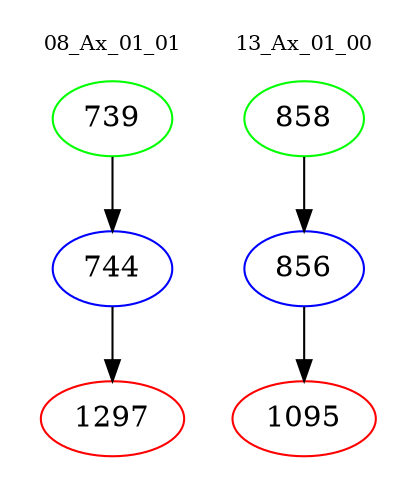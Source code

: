 digraph{
subgraph cluster_0 {
color = white
label = "08_Ax_01_01";
fontsize=10;
T0_739 [label="739", color="green"]
T0_739 -> T0_744 [color="black"]
T0_744 [label="744", color="blue"]
T0_744 -> T0_1297 [color="black"]
T0_1297 [label="1297", color="red"]
}
subgraph cluster_1 {
color = white
label = "13_Ax_01_00";
fontsize=10;
T1_858 [label="858", color="green"]
T1_858 -> T1_856 [color="black"]
T1_856 [label="856", color="blue"]
T1_856 -> T1_1095 [color="black"]
T1_1095 [label="1095", color="red"]
}
}
